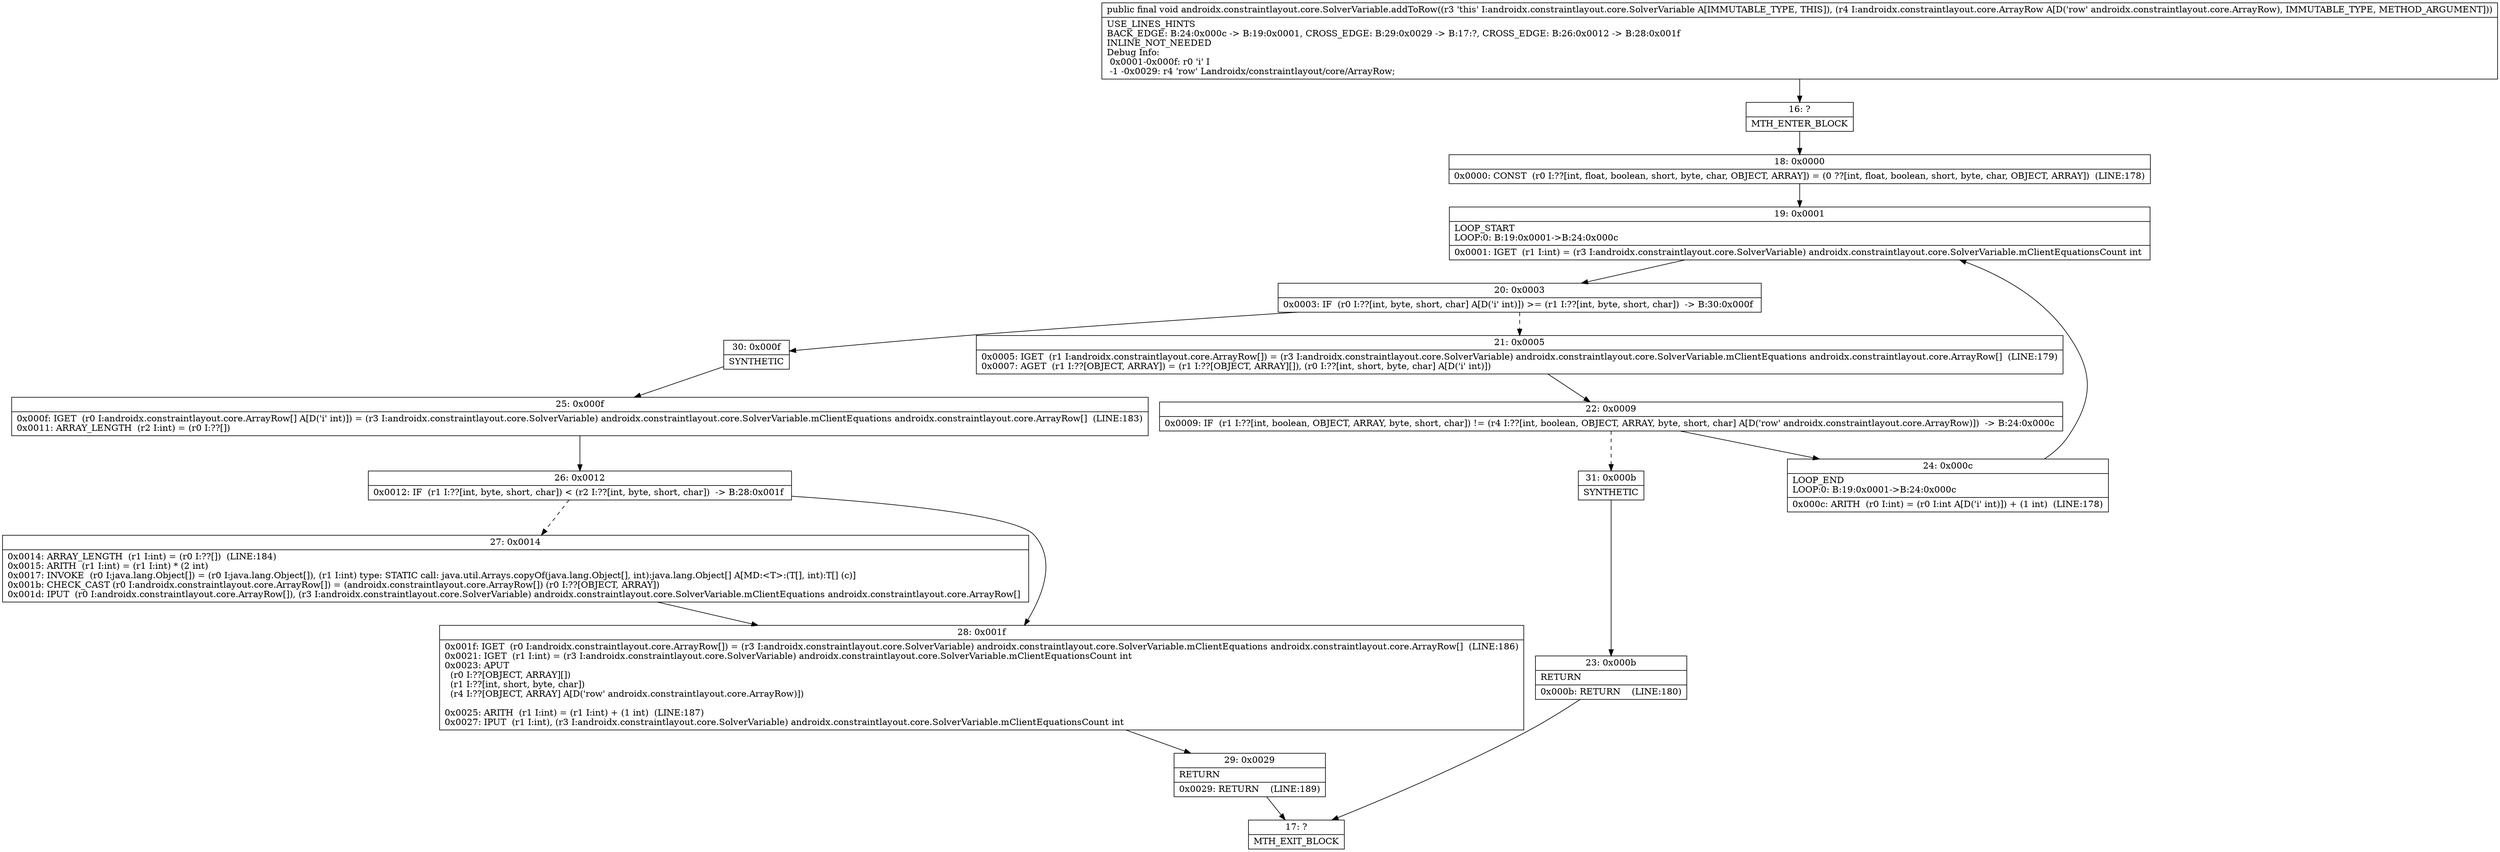digraph "CFG forandroidx.constraintlayout.core.SolverVariable.addToRow(Landroidx\/constraintlayout\/core\/ArrayRow;)V" {
Node_16 [shape=record,label="{16\:\ ?|MTH_ENTER_BLOCK\l}"];
Node_18 [shape=record,label="{18\:\ 0x0000|0x0000: CONST  (r0 I:??[int, float, boolean, short, byte, char, OBJECT, ARRAY]) = (0 ??[int, float, boolean, short, byte, char, OBJECT, ARRAY])  (LINE:178)\l}"];
Node_19 [shape=record,label="{19\:\ 0x0001|LOOP_START\lLOOP:0: B:19:0x0001\-\>B:24:0x000c\l|0x0001: IGET  (r1 I:int) = (r3 I:androidx.constraintlayout.core.SolverVariable) androidx.constraintlayout.core.SolverVariable.mClientEquationsCount int \l}"];
Node_20 [shape=record,label="{20\:\ 0x0003|0x0003: IF  (r0 I:??[int, byte, short, char] A[D('i' int)]) \>= (r1 I:??[int, byte, short, char])  \-\> B:30:0x000f \l}"];
Node_21 [shape=record,label="{21\:\ 0x0005|0x0005: IGET  (r1 I:androidx.constraintlayout.core.ArrayRow[]) = (r3 I:androidx.constraintlayout.core.SolverVariable) androidx.constraintlayout.core.SolverVariable.mClientEquations androidx.constraintlayout.core.ArrayRow[]  (LINE:179)\l0x0007: AGET  (r1 I:??[OBJECT, ARRAY]) = (r1 I:??[OBJECT, ARRAY][]), (r0 I:??[int, short, byte, char] A[D('i' int)]) \l}"];
Node_22 [shape=record,label="{22\:\ 0x0009|0x0009: IF  (r1 I:??[int, boolean, OBJECT, ARRAY, byte, short, char]) != (r4 I:??[int, boolean, OBJECT, ARRAY, byte, short, char] A[D('row' androidx.constraintlayout.core.ArrayRow)])  \-\> B:24:0x000c \l}"];
Node_24 [shape=record,label="{24\:\ 0x000c|LOOP_END\lLOOP:0: B:19:0x0001\-\>B:24:0x000c\l|0x000c: ARITH  (r0 I:int) = (r0 I:int A[D('i' int)]) + (1 int)  (LINE:178)\l}"];
Node_31 [shape=record,label="{31\:\ 0x000b|SYNTHETIC\l}"];
Node_23 [shape=record,label="{23\:\ 0x000b|RETURN\l|0x000b: RETURN    (LINE:180)\l}"];
Node_17 [shape=record,label="{17\:\ ?|MTH_EXIT_BLOCK\l}"];
Node_30 [shape=record,label="{30\:\ 0x000f|SYNTHETIC\l}"];
Node_25 [shape=record,label="{25\:\ 0x000f|0x000f: IGET  (r0 I:androidx.constraintlayout.core.ArrayRow[] A[D('i' int)]) = (r3 I:androidx.constraintlayout.core.SolverVariable) androidx.constraintlayout.core.SolverVariable.mClientEquations androidx.constraintlayout.core.ArrayRow[]  (LINE:183)\l0x0011: ARRAY_LENGTH  (r2 I:int) = (r0 I:??[]) \l}"];
Node_26 [shape=record,label="{26\:\ 0x0012|0x0012: IF  (r1 I:??[int, byte, short, char]) \< (r2 I:??[int, byte, short, char])  \-\> B:28:0x001f \l}"];
Node_27 [shape=record,label="{27\:\ 0x0014|0x0014: ARRAY_LENGTH  (r1 I:int) = (r0 I:??[])  (LINE:184)\l0x0015: ARITH  (r1 I:int) = (r1 I:int) * (2 int) \l0x0017: INVOKE  (r0 I:java.lang.Object[]) = (r0 I:java.lang.Object[]), (r1 I:int) type: STATIC call: java.util.Arrays.copyOf(java.lang.Object[], int):java.lang.Object[] A[MD:\<T\>:(T[], int):T[] (c)]\l0x001b: CHECK_CAST (r0 I:androidx.constraintlayout.core.ArrayRow[]) = (androidx.constraintlayout.core.ArrayRow[]) (r0 I:??[OBJECT, ARRAY]) \l0x001d: IPUT  (r0 I:androidx.constraintlayout.core.ArrayRow[]), (r3 I:androidx.constraintlayout.core.SolverVariable) androidx.constraintlayout.core.SolverVariable.mClientEquations androidx.constraintlayout.core.ArrayRow[] \l}"];
Node_28 [shape=record,label="{28\:\ 0x001f|0x001f: IGET  (r0 I:androidx.constraintlayout.core.ArrayRow[]) = (r3 I:androidx.constraintlayout.core.SolverVariable) androidx.constraintlayout.core.SolverVariable.mClientEquations androidx.constraintlayout.core.ArrayRow[]  (LINE:186)\l0x0021: IGET  (r1 I:int) = (r3 I:androidx.constraintlayout.core.SolverVariable) androidx.constraintlayout.core.SolverVariable.mClientEquationsCount int \l0x0023: APUT  \l  (r0 I:??[OBJECT, ARRAY][])\l  (r1 I:??[int, short, byte, char])\l  (r4 I:??[OBJECT, ARRAY] A[D('row' androidx.constraintlayout.core.ArrayRow)])\l \l0x0025: ARITH  (r1 I:int) = (r1 I:int) + (1 int)  (LINE:187)\l0x0027: IPUT  (r1 I:int), (r3 I:androidx.constraintlayout.core.SolverVariable) androidx.constraintlayout.core.SolverVariable.mClientEquationsCount int \l}"];
Node_29 [shape=record,label="{29\:\ 0x0029|RETURN\l|0x0029: RETURN    (LINE:189)\l}"];
MethodNode[shape=record,label="{public final void androidx.constraintlayout.core.SolverVariable.addToRow((r3 'this' I:androidx.constraintlayout.core.SolverVariable A[IMMUTABLE_TYPE, THIS]), (r4 I:androidx.constraintlayout.core.ArrayRow A[D('row' androidx.constraintlayout.core.ArrayRow), IMMUTABLE_TYPE, METHOD_ARGUMENT]))  | USE_LINES_HINTS\lBACK_EDGE: B:24:0x000c \-\> B:19:0x0001, CROSS_EDGE: B:29:0x0029 \-\> B:17:?, CROSS_EDGE: B:26:0x0012 \-\> B:28:0x001f\lINLINE_NOT_NEEDED\lDebug Info:\l  0x0001\-0x000f: r0 'i' I\l  \-1 \-0x0029: r4 'row' Landroidx\/constraintlayout\/core\/ArrayRow;\l}"];
MethodNode -> Node_16;Node_16 -> Node_18;
Node_18 -> Node_19;
Node_19 -> Node_20;
Node_20 -> Node_21[style=dashed];
Node_20 -> Node_30;
Node_21 -> Node_22;
Node_22 -> Node_24;
Node_22 -> Node_31[style=dashed];
Node_24 -> Node_19;
Node_31 -> Node_23;
Node_23 -> Node_17;
Node_30 -> Node_25;
Node_25 -> Node_26;
Node_26 -> Node_27[style=dashed];
Node_26 -> Node_28;
Node_27 -> Node_28;
Node_28 -> Node_29;
Node_29 -> Node_17;
}

